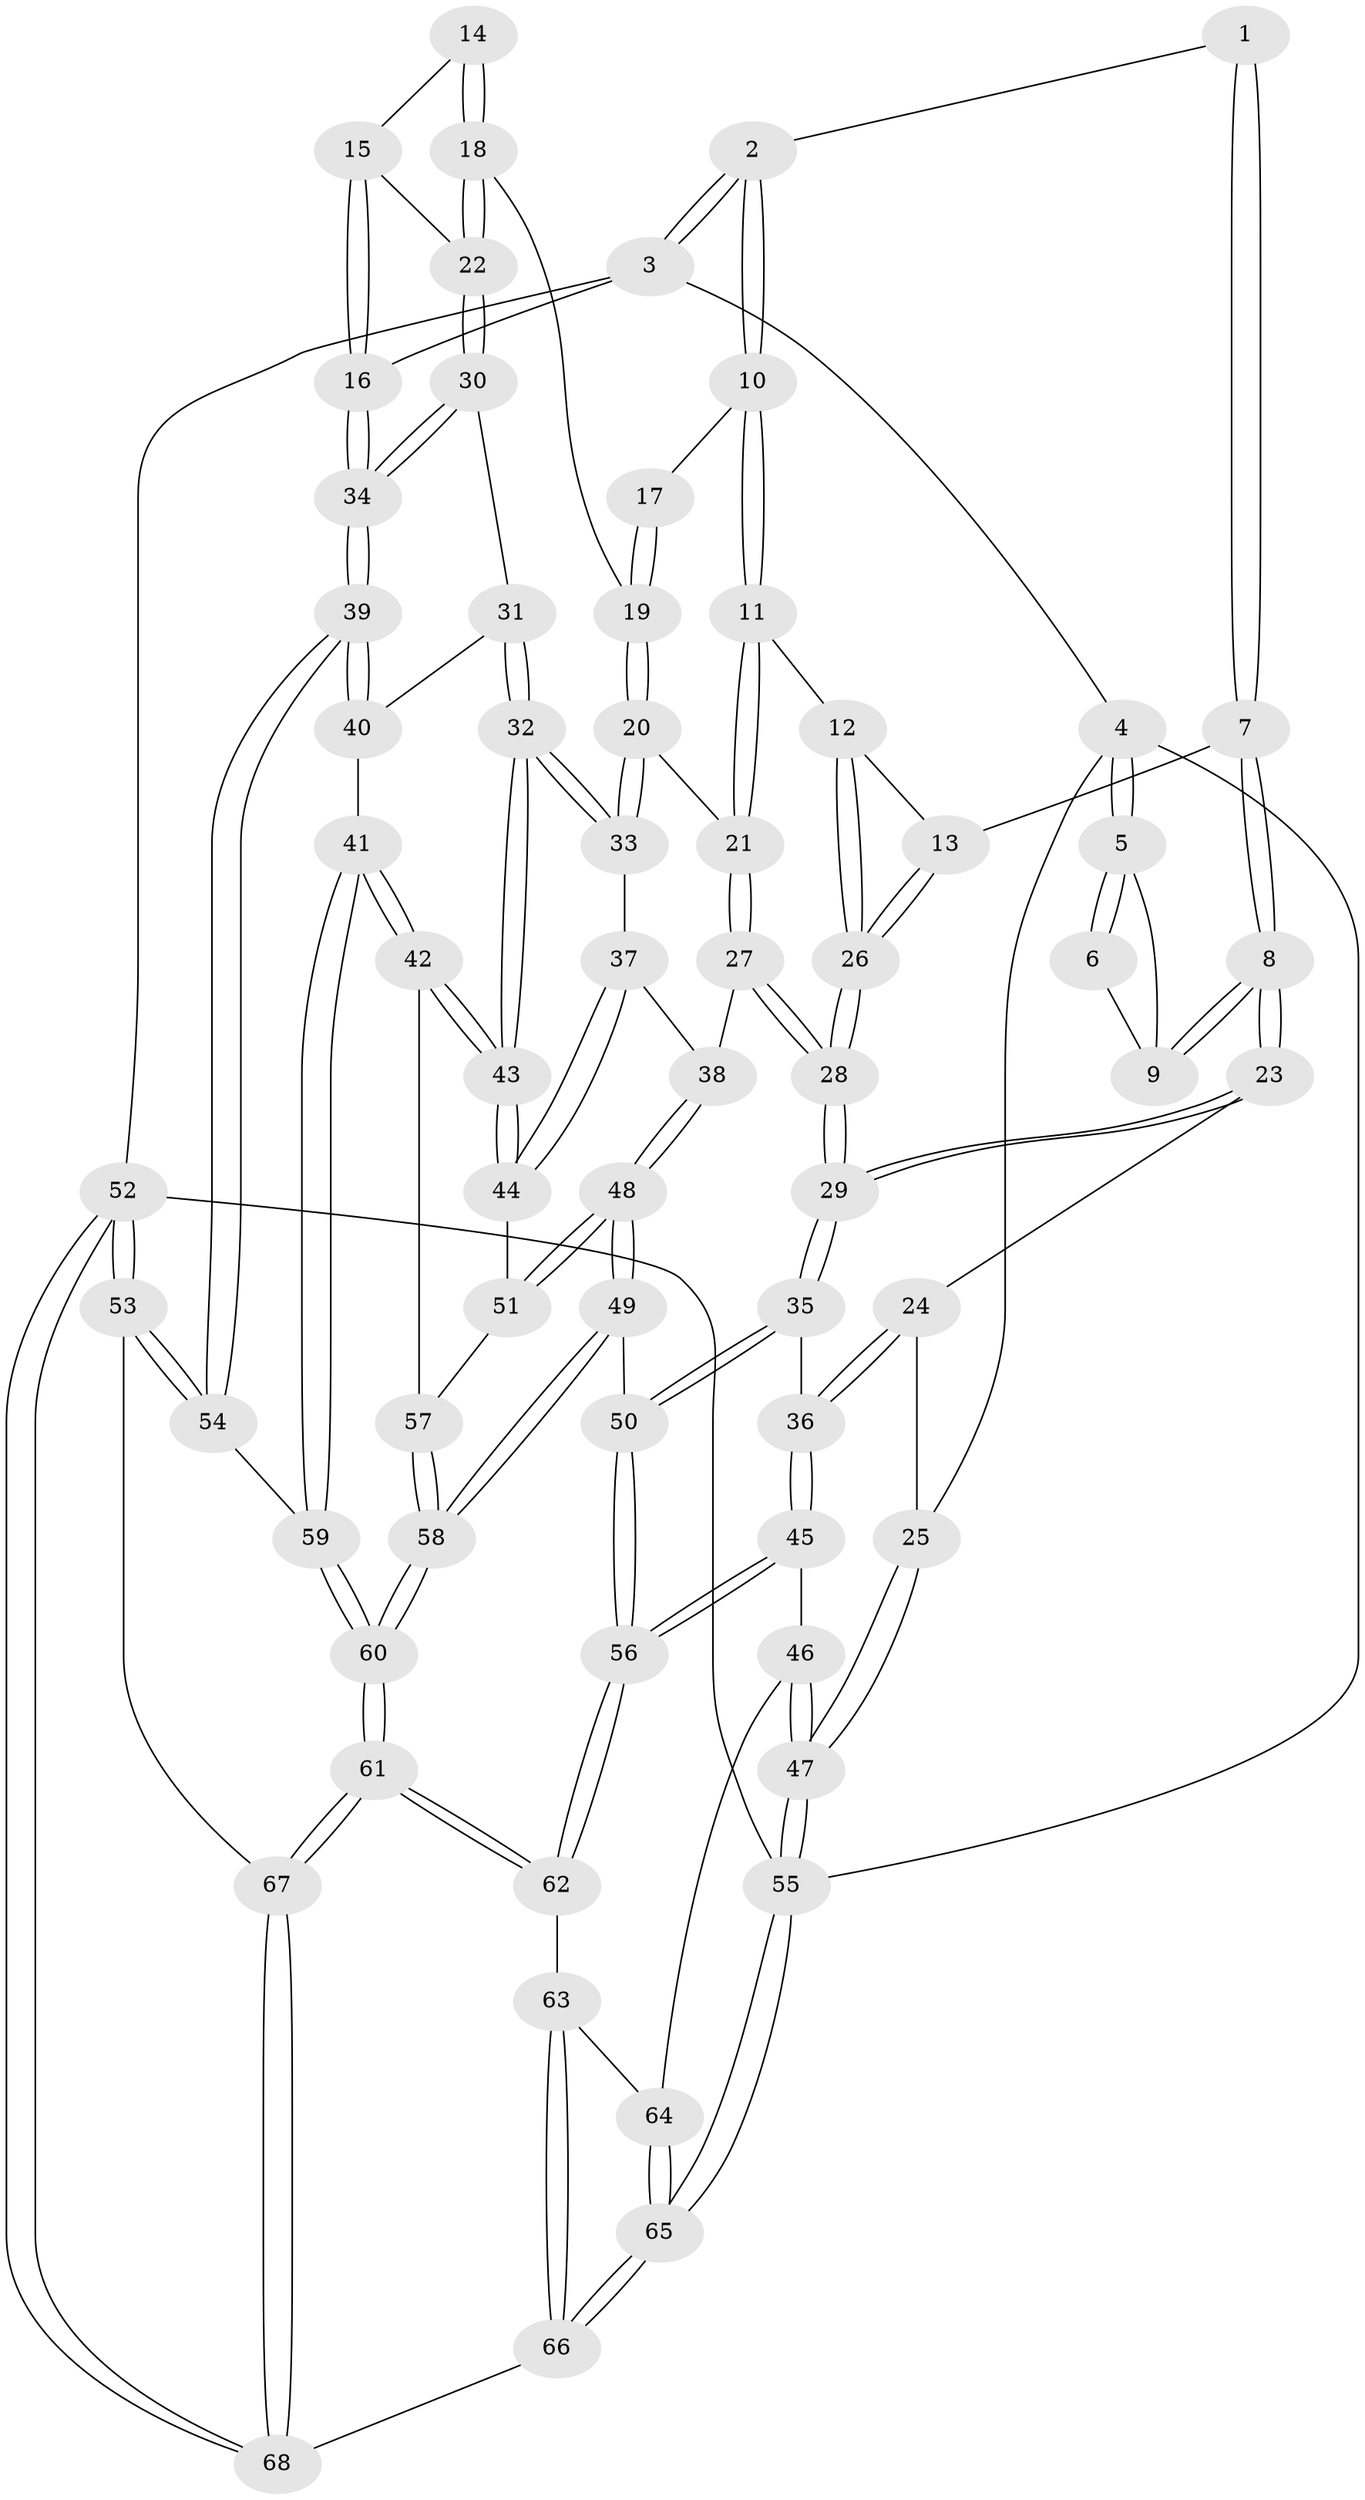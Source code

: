// coarse degree distribution, {2: 0.14705882352941177, 3: 0.6176470588235294, 4: 0.14705882352941177, 5: 0.08823529411764706}
// Generated by graph-tools (version 1.1) at 2025/54/03/04/25 22:54:27]
// undirected, 68 vertices, 167 edges
graph export_dot {
  node [color=gray90,style=filled];
  1 [pos="+0.5370290352604484+0"];
  2 [pos="+0.6220191298376715+0"];
  3 [pos="+1+0"];
  4 [pos="+0+0"];
  5 [pos="+0+0"];
  6 [pos="+0.3196478410365893+0"];
  7 [pos="+0.2493984954463322+0.17024774039670368"];
  8 [pos="+0.22932705022591635+0.18320166157241502"];
  9 [pos="+0.20182311146169699+0.12262081782655232"];
  10 [pos="+0.6292218526426098+0"];
  11 [pos="+0.5458173378991235+0.1374497612351984"];
  12 [pos="+0.48711156063680483+0.18047217034126625"];
  13 [pos="+0.3390992876846182+0.17852167592493198"];
  14 [pos="+0.7170849002050896+0.025480513878924416"];
  15 [pos="+0.8830672859049327+0.16538789656192163"];
  16 [pos="+1+0"];
  17 [pos="+0.6775866501972386+0"];
  18 [pos="+0.831812883943111+0.2870120931517952"];
  19 [pos="+0.735886003425883+0.27269347436623326"];
  20 [pos="+0.6588758254054774+0.35938906429675505"];
  21 [pos="+0.5734585425091466+0.24674230636927072"];
  22 [pos="+0.8989646055771887+0.3035132223289611"];
  23 [pos="+0.21612503781204287+0.21379557094121387"];
  24 [pos="+0.016081155270524613+0.27303896113802195"];
  25 [pos="+0+0.21257644640963572"];
  26 [pos="+0.43285301819233896+0.2639949999202991"];
  27 [pos="+0.4338492388646998+0.4084483221675559"];
  28 [pos="+0.36391471643372963+0.38979151742102963"];
  29 [pos="+0.3475034389686749+0.3920260943364669"];
  30 [pos="+0.9108310627103849+0.31874235296011505"];
  31 [pos="+0.8850339213459958+0.36918658110716185"];
  32 [pos="+0.7339178280517116+0.49497838877415545"];
  33 [pos="+0.6565316965430958+0.40191229145737417"];
  34 [pos="+1+0.31441581565202276"];
  35 [pos="+0.33067487019895536+0.41656447329777024"];
  36 [pos="+0.1372996138775599+0.5141527970353318"];
  37 [pos="+0.5028422668422302+0.42888256530084273"];
  38 [pos="+0.4489377820611267+0.4169788761925449"];
  39 [pos="+1+0.6379280924936096"];
  40 [pos="+0.912585623179401+0.4260059916148966"];
  41 [pos="+0.9459815704873886+0.6307125643143783"];
  42 [pos="+0.7386722044830499+0.5340046099097289"];
  43 [pos="+0.7360232010386809+0.5235500344543761"];
  44 [pos="+0.5450764274360657+0.5363891728532402"];
  45 [pos="+0.08924810535855887+0.6409549964165266"];
  46 [pos="+0.053304317051101335+0.6606455244027919"];
  47 [pos="+0+0.6995664517332445"];
  48 [pos="+0.47506418174131254+0.6448241334348381"];
  49 [pos="+0.45577434908532344+0.6791847514535044"];
  50 [pos="+0.3656307366617225+0.6800817009127225"];
  51 [pos="+0.5240681178130516+0.6027133330080022"];
  52 [pos="+1+1"];
  53 [pos="+1+0.8497644949469919"];
  54 [pos="+1+0.7160187346849637"];
  55 [pos="+0+1"];
  56 [pos="+0.31154462843242514+0.7138075069640339"];
  57 [pos="+0.7072872022691452+0.5900683868447074"];
  58 [pos="+0.6488441788631635+0.8504636564071857"];
  59 [pos="+1+0.6896178072491026"];
  60 [pos="+0.6591193372590253+0.8794507485410455"];
  61 [pos="+0.6501127694336867+0.9435785893802738"];
  62 [pos="+0.3092666462857711+0.8808156642422157"];
  63 [pos="+0.2880084005962114+0.905564794378436"];
  64 [pos="+0.14494923988323602+0.8847217104800585"];
  65 [pos="+0+1"];
  66 [pos="+0.2618423431369628+1"];
  67 [pos="+0.6552416735900837+0.9680271862878587"];
  68 [pos="+0.6617636794435339+1"];
  1 -- 2;
  1 -- 7;
  1 -- 7;
  2 -- 3;
  2 -- 3;
  2 -- 10;
  2 -- 10;
  3 -- 4;
  3 -- 16;
  3 -- 52;
  4 -- 5;
  4 -- 5;
  4 -- 25;
  4 -- 55;
  5 -- 6;
  5 -- 6;
  5 -- 9;
  6 -- 9;
  7 -- 8;
  7 -- 8;
  7 -- 13;
  8 -- 9;
  8 -- 9;
  8 -- 23;
  8 -- 23;
  10 -- 11;
  10 -- 11;
  10 -- 17;
  11 -- 12;
  11 -- 21;
  11 -- 21;
  12 -- 13;
  12 -- 26;
  12 -- 26;
  13 -- 26;
  13 -- 26;
  14 -- 15;
  14 -- 18;
  14 -- 18;
  15 -- 16;
  15 -- 16;
  15 -- 22;
  16 -- 34;
  16 -- 34;
  17 -- 19;
  17 -- 19;
  18 -- 19;
  18 -- 22;
  18 -- 22;
  19 -- 20;
  19 -- 20;
  20 -- 21;
  20 -- 33;
  20 -- 33;
  21 -- 27;
  21 -- 27;
  22 -- 30;
  22 -- 30;
  23 -- 24;
  23 -- 29;
  23 -- 29;
  24 -- 25;
  24 -- 36;
  24 -- 36;
  25 -- 47;
  25 -- 47;
  26 -- 28;
  26 -- 28;
  27 -- 28;
  27 -- 28;
  27 -- 38;
  28 -- 29;
  28 -- 29;
  29 -- 35;
  29 -- 35;
  30 -- 31;
  30 -- 34;
  30 -- 34;
  31 -- 32;
  31 -- 32;
  31 -- 40;
  32 -- 33;
  32 -- 33;
  32 -- 43;
  32 -- 43;
  33 -- 37;
  34 -- 39;
  34 -- 39;
  35 -- 36;
  35 -- 50;
  35 -- 50;
  36 -- 45;
  36 -- 45;
  37 -- 38;
  37 -- 44;
  37 -- 44;
  38 -- 48;
  38 -- 48;
  39 -- 40;
  39 -- 40;
  39 -- 54;
  39 -- 54;
  40 -- 41;
  41 -- 42;
  41 -- 42;
  41 -- 59;
  41 -- 59;
  42 -- 43;
  42 -- 43;
  42 -- 57;
  43 -- 44;
  43 -- 44;
  44 -- 51;
  45 -- 46;
  45 -- 56;
  45 -- 56;
  46 -- 47;
  46 -- 47;
  46 -- 64;
  47 -- 55;
  47 -- 55;
  48 -- 49;
  48 -- 49;
  48 -- 51;
  48 -- 51;
  49 -- 50;
  49 -- 58;
  49 -- 58;
  50 -- 56;
  50 -- 56;
  51 -- 57;
  52 -- 53;
  52 -- 53;
  52 -- 68;
  52 -- 68;
  52 -- 55;
  53 -- 54;
  53 -- 54;
  53 -- 67;
  54 -- 59;
  55 -- 65;
  55 -- 65;
  56 -- 62;
  56 -- 62;
  57 -- 58;
  57 -- 58;
  58 -- 60;
  58 -- 60;
  59 -- 60;
  59 -- 60;
  60 -- 61;
  60 -- 61;
  61 -- 62;
  61 -- 62;
  61 -- 67;
  61 -- 67;
  62 -- 63;
  63 -- 64;
  63 -- 66;
  63 -- 66;
  64 -- 65;
  64 -- 65;
  65 -- 66;
  65 -- 66;
  66 -- 68;
  67 -- 68;
  67 -- 68;
}
